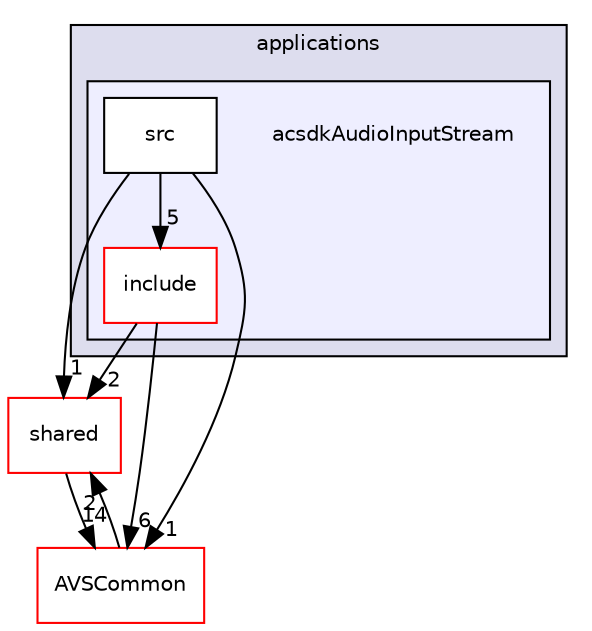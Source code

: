 digraph "/workplace/avs-device-sdk/applications/acsdkAudioInputStream" {
  compound=true
  node [ fontsize="10", fontname="Helvetica"];
  edge [ labelfontsize="10", labelfontname="Helvetica"];
  subgraph clusterdir_a6e4fee11f07c3b70486e88fe92cbbdc {
    graph [ bgcolor="#ddddee", pencolor="black", label="applications" fontname="Helvetica", fontsize="10", URL="dir_a6e4fee11f07c3b70486e88fe92cbbdc.html"]
  subgraph clusterdir_6e5fdab6be803ed5b8181c38b7c94800 {
    graph [ bgcolor="#eeeeff", pencolor="black", label="" URL="dir_6e5fdab6be803ed5b8181c38b7c94800.html"];
    dir_6e5fdab6be803ed5b8181c38b7c94800 [shape=plaintext label="acsdkAudioInputStream"];
    dir_0464f53126df424e7d5af87c487f0960 [shape=box label="include" color="red" fillcolor="white" style="filled" URL="dir_0464f53126df424e7d5af87c487f0960.html"];
    dir_ee25bed08ae2a35481db21bef65ef2fa [shape=box label="src" color="black" fillcolor="white" style="filled" URL="dir_ee25bed08ae2a35481db21bef65ef2fa.html"];
  }
  }
  dir_9982052f7ce695d12571567315b2fafa [shape=box label="shared" fillcolor="white" style="filled" color="red" URL="dir_9982052f7ce695d12571567315b2fafa.html"];
  dir_13e65effb2bde530b17b3d5eefcd0266 [shape=box label="AVSCommon" fillcolor="white" style="filled" color="red" URL="dir_13e65effb2bde530b17b3d5eefcd0266.html"];
  dir_9982052f7ce695d12571567315b2fafa->dir_13e65effb2bde530b17b3d5eefcd0266 [headlabel="14", labeldistance=1.5 headhref="dir_000598_000017.html"];
  dir_0464f53126df424e7d5af87c487f0960->dir_9982052f7ce695d12571567315b2fafa [headlabel="2", labeldistance=1.5 headhref="dir_000047_000598.html"];
  dir_0464f53126df424e7d5af87c487f0960->dir_13e65effb2bde530b17b3d5eefcd0266 [headlabel="6", labeldistance=1.5 headhref="dir_000047_000017.html"];
  dir_13e65effb2bde530b17b3d5eefcd0266->dir_9982052f7ce695d12571567315b2fafa [headlabel="2", labeldistance=1.5 headhref="dir_000017_000598.html"];
  dir_ee25bed08ae2a35481db21bef65ef2fa->dir_9982052f7ce695d12571567315b2fafa [headlabel="1", labeldistance=1.5 headhref="dir_000049_000598.html"];
  dir_ee25bed08ae2a35481db21bef65ef2fa->dir_0464f53126df424e7d5af87c487f0960 [headlabel="5", labeldistance=1.5 headhref="dir_000049_000047.html"];
  dir_ee25bed08ae2a35481db21bef65ef2fa->dir_13e65effb2bde530b17b3d5eefcd0266 [headlabel="1", labeldistance=1.5 headhref="dir_000049_000017.html"];
}
